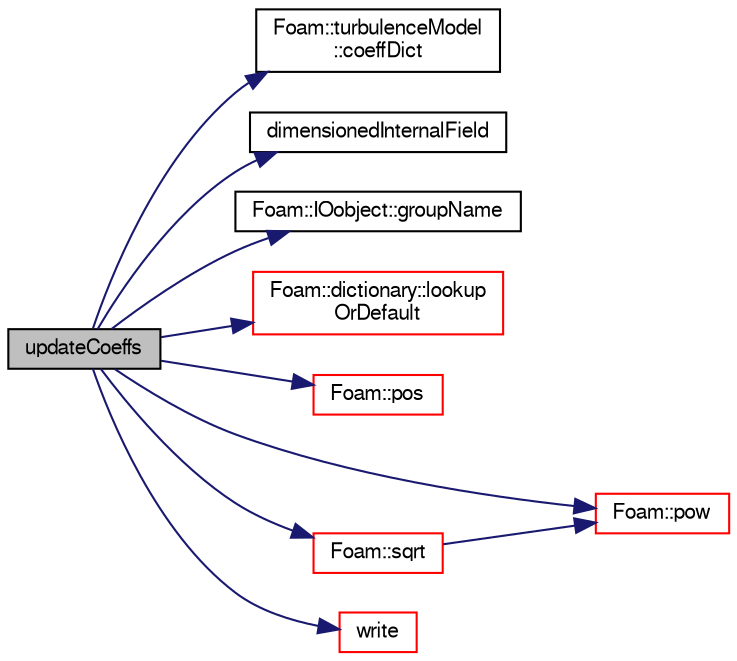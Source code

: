 digraph "updateCoeffs"
{
  bgcolor="transparent";
  edge [fontname="FreeSans",fontsize="10",labelfontname="FreeSans",labelfontsize="10"];
  node [fontname="FreeSans",fontsize="10",shape=record];
  rankdir="LR";
  Node63 [label="updateCoeffs",height=0.2,width=0.4,color="black", fillcolor="grey75", style="filled", fontcolor="black"];
  Node63 -> Node64 [color="midnightblue",fontsize="10",style="solid",fontname="FreeSans"];
  Node64 [label="Foam::turbulenceModel\l::coeffDict",height=0.2,width=0.4,color="black",URL="$a31314.html#a4826d744bf9cc04e4730c56b0acdaa6f",tooltip="Const access to the coefficients dictionary. "];
  Node63 -> Node65 [color="midnightblue",fontsize="10",style="solid",fontname="FreeSans"];
  Node65 [label="dimensionedInternalField",height=0.2,width=0.4,color="black",URL="$a38438.html#a942cd19121a46cdc649099eb27c74b18"];
  Node63 -> Node66 [color="midnightblue",fontsize="10",style="solid",fontname="FreeSans"];
  Node66 [label="Foam::IOobject::groupName",height=0.2,width=0.4,color="black",URL="$a26142.html#ad5705e6da2a025ad75b4cf5d748d7d30"];
  Node63 -> Node67 [color="midnightblue",fontsize="10",style="solid",fontname="FreeSans"];
  Node67 [label="Foam::dictionary::lookup\lOrDefault",height=0.2,width=0.4,color="red",URL="$a26014.html#a69ee064dcc6d649df523e02e5c242922",tooltip="Find and return a T,. "];
  Node63 -> Node74 [color="midnightblue",fontsize="10",style="solid",fontname="FreeSans"];
  Node74 [label="Foam::pos",height=0.2,width=0.4,color="red",URL="$a21124.html#a09a190b59f3d01b258bca0fa964a6212"];
  Node63 -> Node78 [color="midnightblue",fontsize="10",style="solid",fontname="FreeSans"];
  Node78 [label="Foam::pow",height=0.2,width=0.4,color="red",URL="$a21124.html#a7500c8e9d27a442adc75e287de074c7c"];
  Node63 -> Node79 [color="midnightblue",fontsize="10",style="solid",fontname="FreeSans"];
  Node79 [label="Foam::sqrt",height=0.2,width=0.4,color="red",URL="$a21124.html#a8616bd62eebf2342a80222fecb1bda71"];
  Node79 -> Node78 [color="midnightblue",fontsize="10",style="solid",fontname="FreeSans"];
  Node63 -> Node80 [color="midnightblue",fontsize="10",style="solid",fontname="FreeSans"];
  Node80 [label="write",height=0.2,width=0.4,color="red",URL="$a31230.html#a293fdfec8bdfbd5c3913ab4c9f3454ff",tooltip="Write. "];
}
